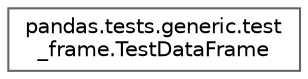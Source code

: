 digraph "Graphical Class Hierarchy"
{
 // LATEX_PDF_SIZE
  bgcolor="transparent";
  edge [fontname=Helvetica,fontsize=10,labelfontname=Helvetica,labelfontsize=10];
  node [fontname=Helvetica,fontsize=10,shape=box,height=0.2,width=0.4];
  rankdir="LR";
  Node0 [id="Node000000",label="pandas.tests.generic.test\l_frame.TestDataFrame",height=0.2,width=0.4,color="grey40", fillcolor="white", style="filled",URL="$db/dd4/classpandas_1_1tests_1_1generic_1_1test__frame_1_1TestDataFrame.html",tooltip=" "];
}
